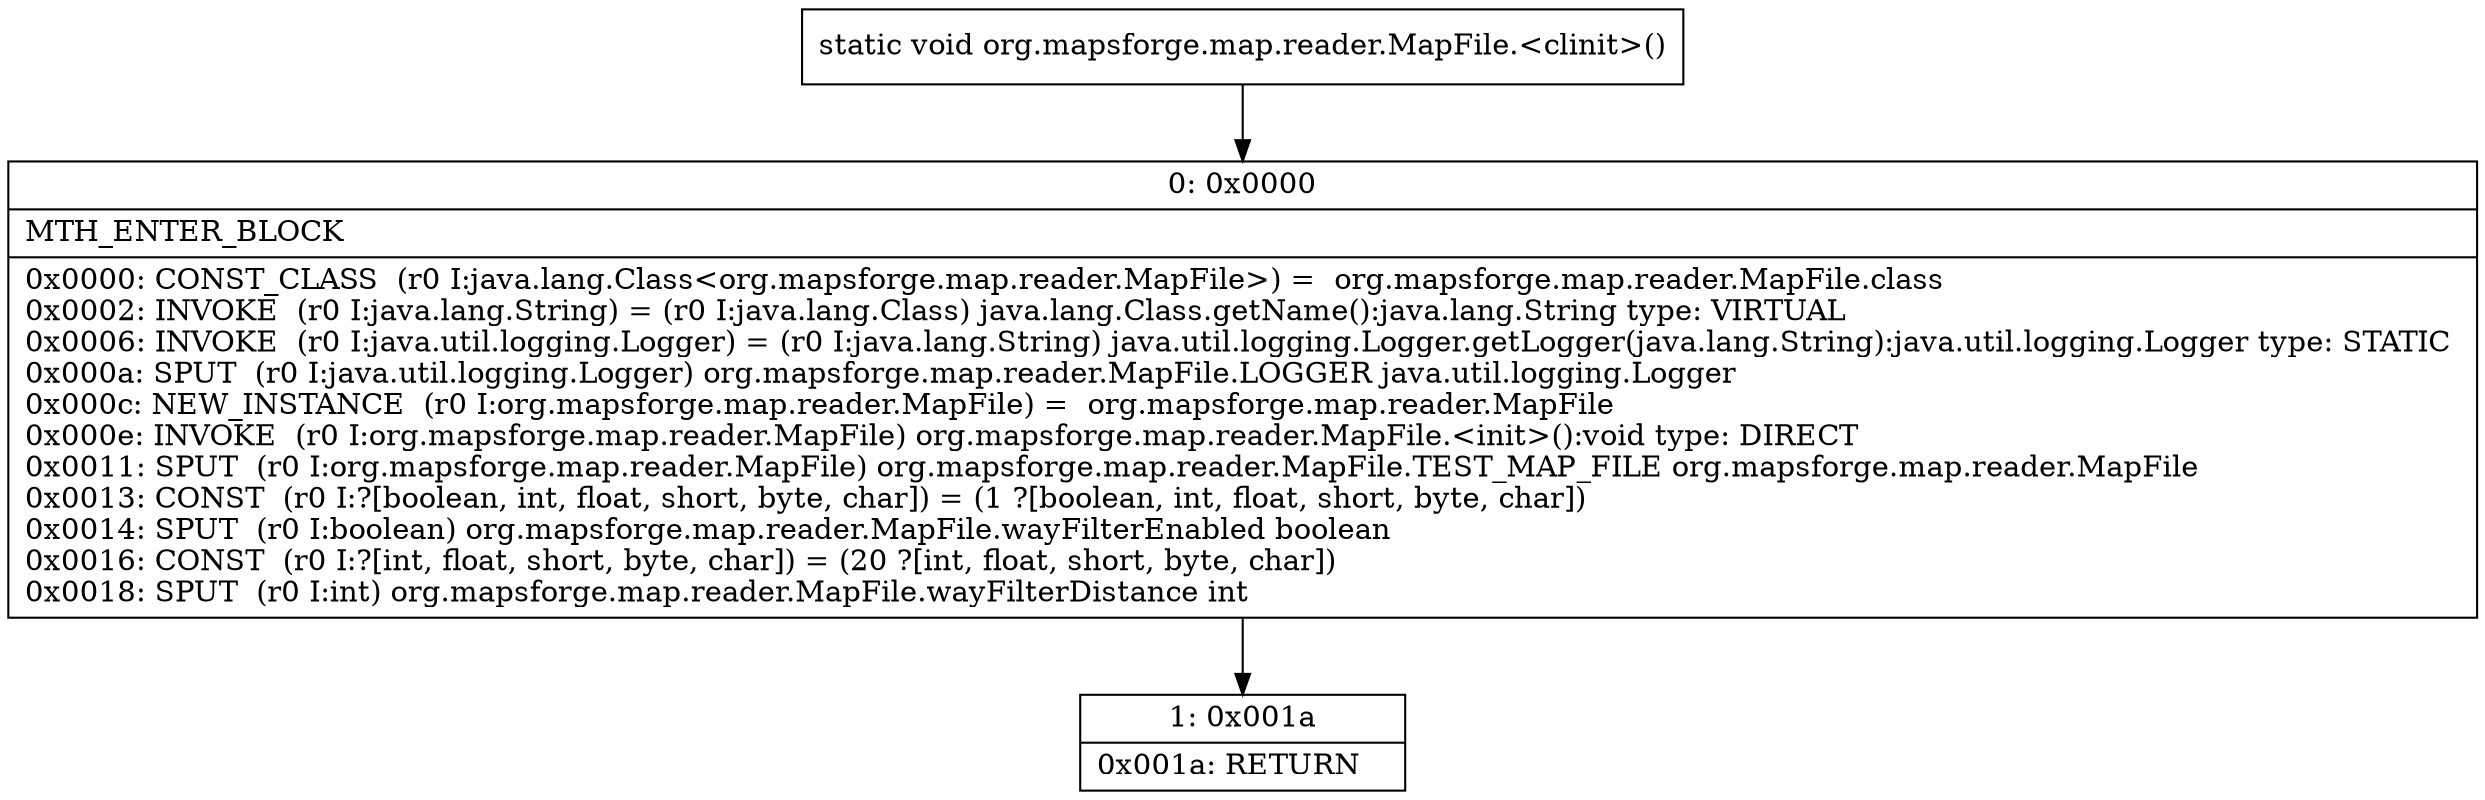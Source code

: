 digraph "CFG fororg.mapsforge.map.reader.MapFile.\<clinit\>()V" {
Node_0 [shape=record,label="{0\:\ 0x0000|MTH_ENTER_BLOCK\l|0x0000: CONST_CLASS  (r0 I:java.lang.Class\<org.mapsforge.map.reader.MapFile\>) =  org.mapsforge.map.reader.MapFile.class \l0x0002: INVOKE  (r0 I:java.lang.String) = (r0 I:java.lang.Class) java.lang.Class.getName():java.lang.String type: VIRTUAL \l0x0006: INVOKE  (r0 I:java.util.logging.Logger) = (r0 I:java.lang.String) java.util.logging.Logger.getLogger(java.lang.String):java.util.logging.Logger type: STATIC \l0x000a: SPUT  (r0 I:java.util.logging.Logger) org.mapsforge.map.reader.MapFile.LOGGER java.util.logging.Logger \l0x000c: NEW_INSTANCE  (r0 I:org.mapsforge.map.reader.MapFile) =  org.mapsforge.map.reader.MapFile \l0x000e: INVOKE  (r0 I:org.mapsforge.map.reader.MapFile) org.mapsforge.map.reader.MapFile.\<init\>():void type: DIRECT \l0x0011: SPUT  (r0 I:org.mapsforge.map.reader.MapFile) org.mapsforge.map.reader.MapFile.TEST_MAP_FILE org.mapsforge.map.reader.MapFile \l0x0013: CONST  (r0 I:?[boolean, int, float, short, byte, char]) = (1 ?[boolean, int, float, short, byte, char]) \l0x0014: SPUT  (r0 I:boolean) org.mapsforge.map.reader.MapFile.wayFilterEnabled boolean \l0x0016: CONST  (r0 I:?[int, float, short, byte, char]) = (20 ?[int, float, short, byte, char]) \l0x0018: SPUT  (r0 I:int) org.mapsforge.map.reader.MapFile.wayFilterDistance int \l}"];
Node_1 [shape=record,label="{1\:\ 0x001a|0x001a: RETURN   \l}"];
MethodNode[shape=record,label="{static void org.mapsforge.map.reader.MapFile.\<clinit\>() }"];
MethodNode -> Node_0;
Node_0 -> Node_1;
}


